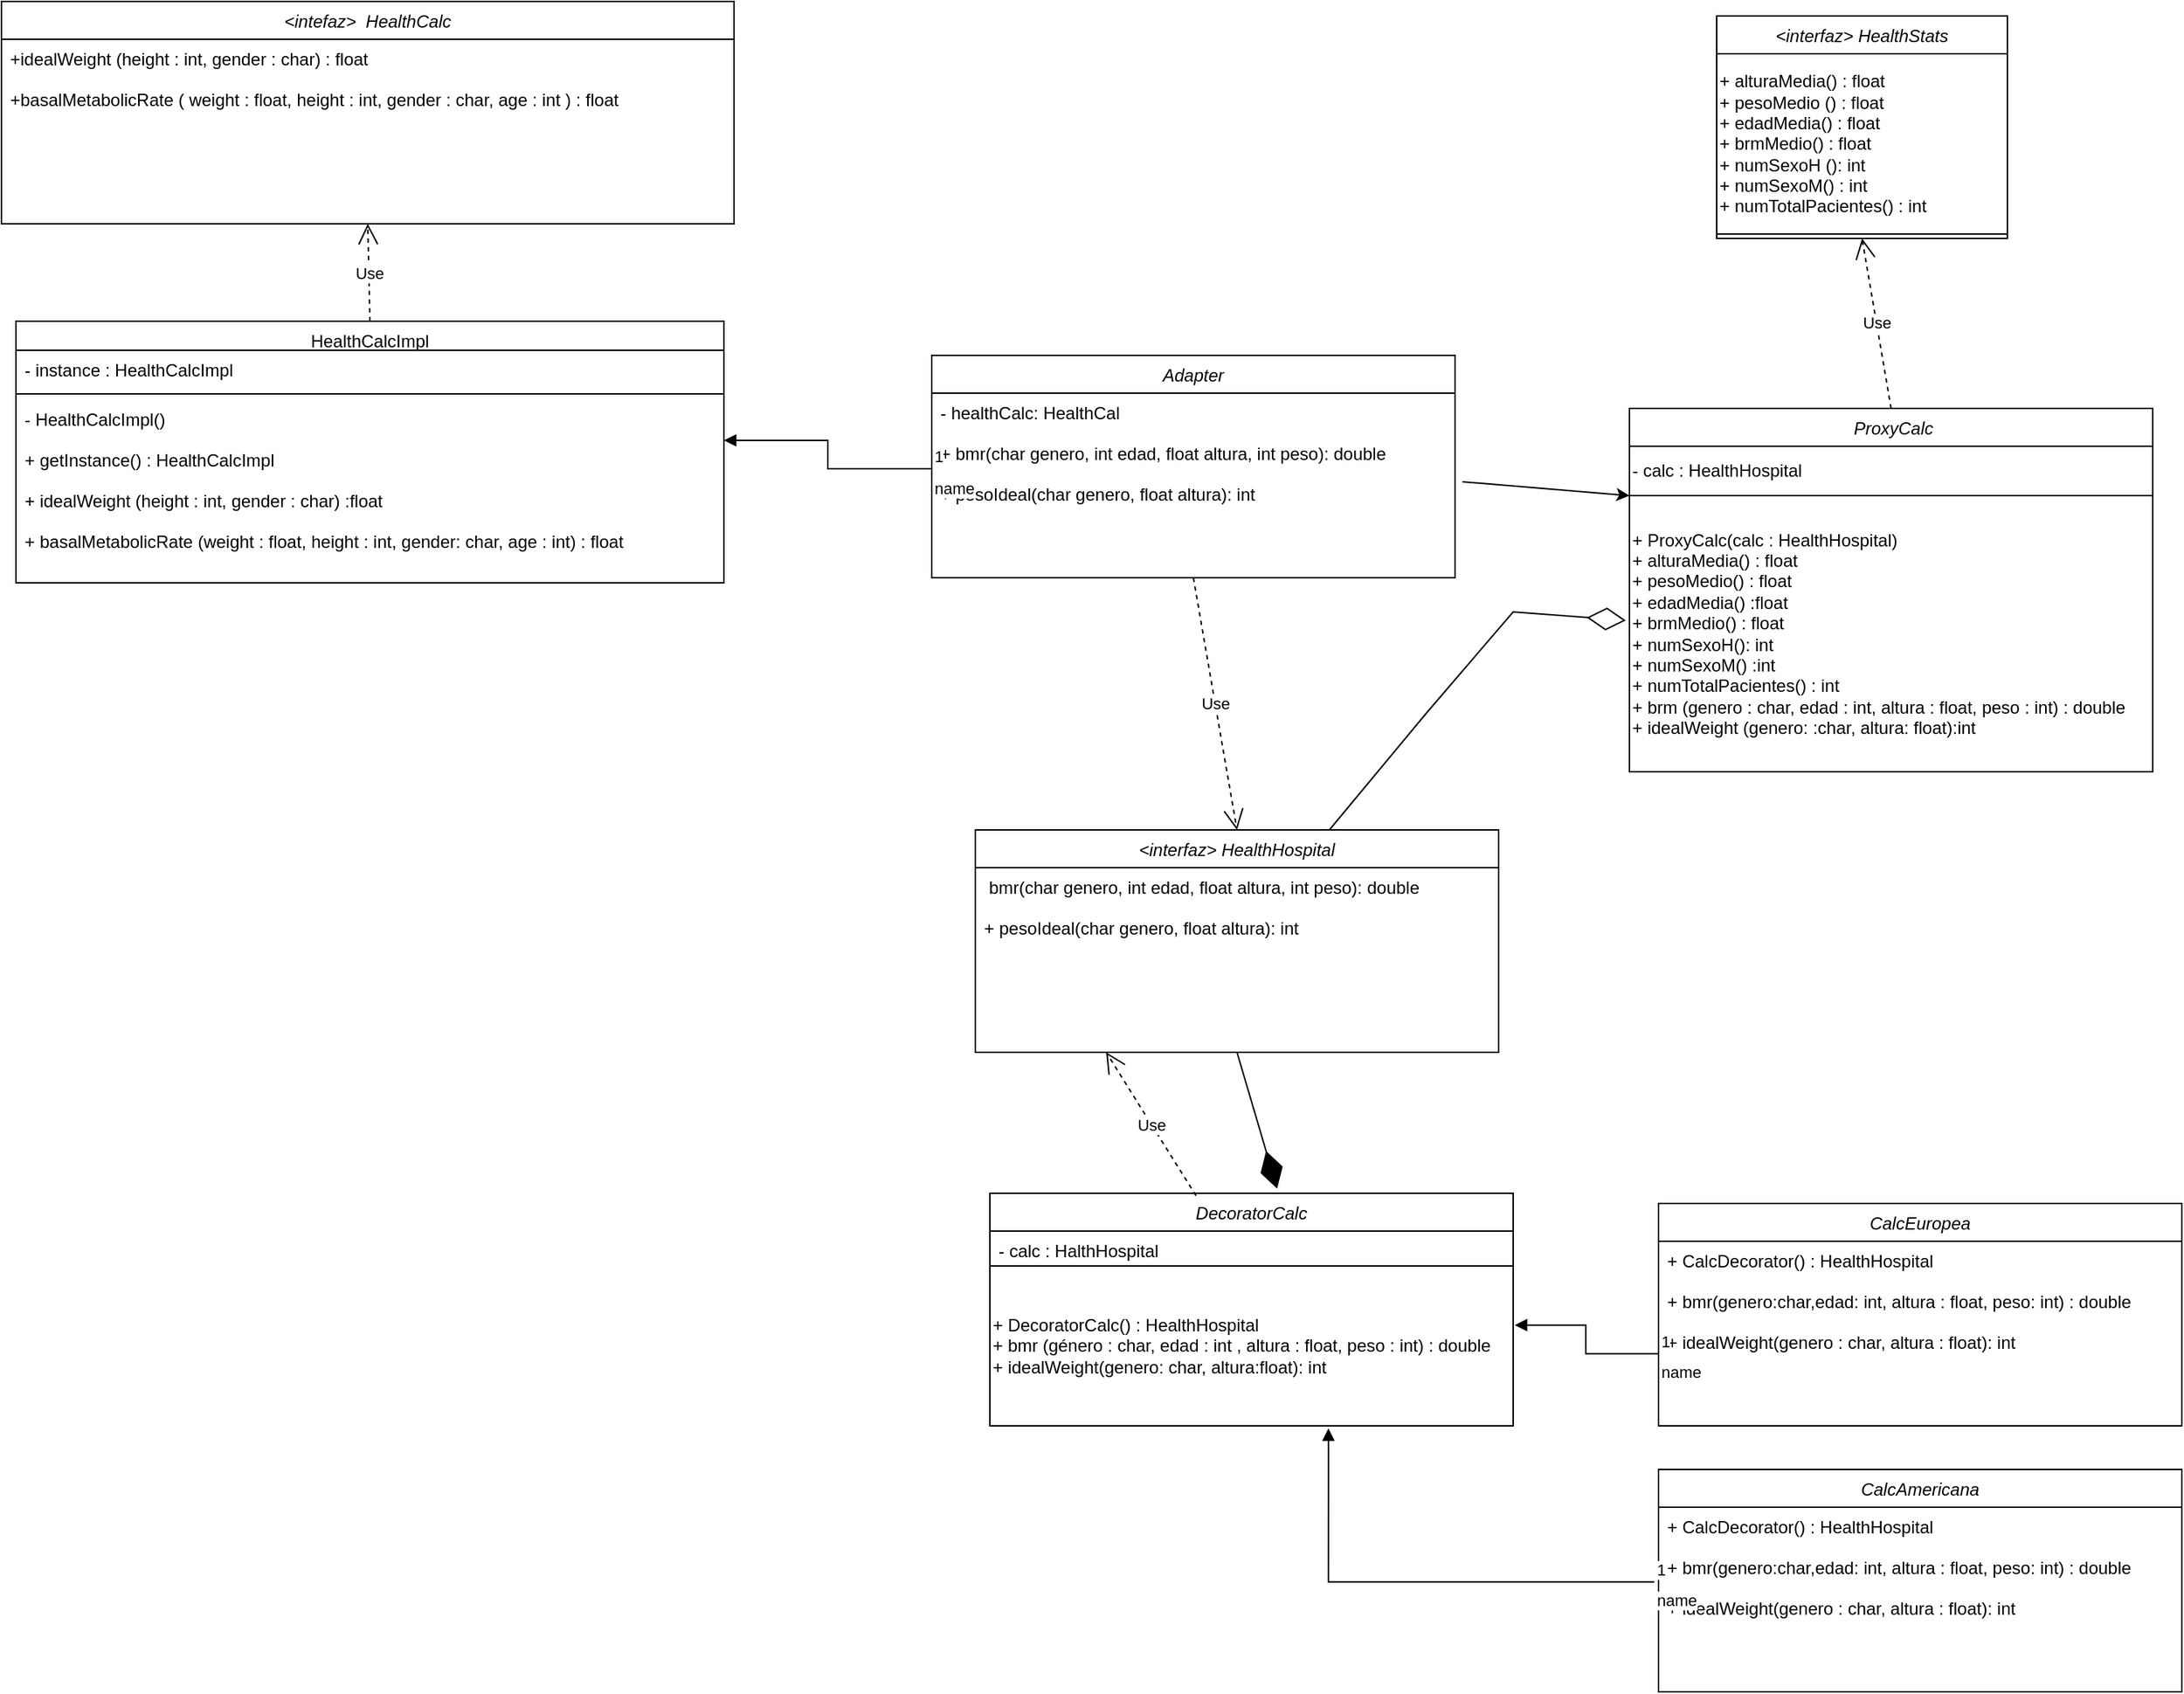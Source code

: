 <mxfile version="24.4.0" type="device">
  <diagram id="C5RBs43oDa-KdzZeNtuy" name="Page-1">
    <mxGraphModel dx="316" dy="345" grid="1" gridSize="10" guides="1" tooltips="1" connect="1" arrows="1" fold="1" page="1" pageScale="1" pageWidth="827" pageHeight="1169" math="0" shadow="0">
      <root>
        <mxCell id="WIyWlLk6GJQsqaUBKTNV-0" />
        <mxCell id="WIyWlLk6GJQsqaUBKTNV-1" parent="WIyWlLk6GJQsqaUBKTNV-0" />
        <mxCell id="zkfFHV4jXpPFQw0GAbJ--0" value="&lt;intefaz&gt;  HealthCalc&#xa;&#xa;&#xa;" style="swimlane;fontStyle=2;align=center;verticalAlign=top;childLayout=stackLayout;horizontal=1;startSize=26;horizontalStack=0;resizeParent=1;resizeLast=0;collapsible=1;marginBottom=0;rounded=0;shadow=0;strokeWidth=1;" parent="WIyWlLk6GJQsqaUBKTNV-1" vertex="1">
          <mxGeometry x="130" y="70" width="504" height="153" as="geometry">
            <mxRectangle x="140" y="70" width="160" height="26" as="alternateBounds" />
          </mxGeometry>
        </mxCell>
        <mxCell id="zkfFHV4jXpPFQw0GAbJ--1" value="+idealWeight (height : int, gender : char) : float &#xa;&#xa;+basalMetabolicRate ( weight : float, height : int, gender : char, age : int ) : float" style="text;align=left;verticalAlign=top;spacingLeft=4;spacingRight=4;overflow=hidden;rotatable=0;points=[[0,0.5],[1,0.5]];portConstraint=eastwest;" parent="zkfFHV4jXpPFQw0GAbJ--0" vertex="1">
          <mxGeometry y="26" width="504" height="60" as="geometry" />
        </mxCell>
        <mxCell id="zkfFHV4jXpPFQw0GAbJ--6" value="HealthCalcImpl" style="swimlane;fontStyle=0;align=center;verticalAlign=top;childLayout=stackLayout;horizontal=1;startSize=20;horizontalStack=0;resizeParent=1;resizeLast=0;collapsible=1;marginBottom=0;rounded=0;shadow=0;strokeWidth=1;" parent="WIyWlLk6GJQsqaUBKTNV-1" vertex="1">
          <mxGeometry x="140" y="290" width="487" height="180" as="geometry">
            <mxRectangle x="130" y="380" width="160" height="26" as="alternateBounds" />
          </mxGeometry>
        </mxCell>
        <mxCell id="zkfFHV4jXpPFQw0GAbJ--7" value="- instance : HealthCalcImpl" style="text;align=left;verticalAlign=top;spacingLeft=4;spacingRight=4;overflow=hidden;rotatable=0;points=[[0,0.5],[1,0.5]];portConstraint=eastwest;" parent="zkfFHV4jXpPFQw0GAbJ--6" vertex="1">
          <mxGeometry y="20" width="487" height="26" as="geometry" />
        </mxCell>
        <mxCell id="zkfFHV4jXpPFQw0GAbJ--9" value="" style="line;html=1;strokeWidth=1;align=left;verticalAlign=middle;spacingTop=-1;spacingLeft=3;spacingRight=3;rotatable=0;labelPosition=right;points=[];portConstraint=eastwest;" parent="zkfFHV4jXpPFQw0GAbJ--6" vertex="1">
          <mxGeometry y="46" width="487" height="8" as="geometry" />
        </mxCell>
        <mxCell id="zkfFHV4jXpPFQw0GAbJ--10" value="- HealthCalcImpl()&#xa;&#xa;+ getInstance() : HealthCalcImpl&#xa;" style="text;align=left;verticalAlign=top;spacingLeft=4;spacingRight=4;overflow=hidden;rotatable=0;points=[[0,0.5],[1,0.5]];portConstraint=eastwest;fontStyle=0" parent="zkfFHV4jXpPFQw0GAbJ--6" vertex="1">
          <mxGeometry y="54" width="487" height="56" as="geometry" />
        </mxCell>
        <mxCell id="zkfFHV4jXpPFQw0GAbJ--11" value="+ idealWeight (height : int, gender : char) :float&#xa;&#xa;+ basalMetabolicRate (weight : float, height : int, gender: char, age : int) : float&#xa;&#xa;" style="text;align=left;verticalAlign=top;spacingLeft=4;spacingRight=4;overflow=hidden;rotatable=0;points=[[0,0.5],[1,0.5]];portConstraint=eastwest;" parent="zkfFHV4jXpPFQw0GAbJ--6" vertex="1">
          <mxGeometry y="110" width="487" height="54" as="geometry" />
        </mxCell>
        <mxCell id="fXgcCaKYvLRKL8QSSEvF-15" value="&lt;interfaz&gt; HealthHospital" style="swimlane;fontStyle=2;align=center;verticalAlign=top;childLayout=stackLayout;horizontal=1;startSize=26;horizontalStack=0;resizeParent=1;resizeLast=0;collapsible=1;marginBottom=0;rounded=0;shadow=0;strokeWidth=1;" vertex="1" parent="WIyWlLk6GJQsqaUBKTNV-1">
          <mxGeometry x="800" y="640" width="360" height="153" as="geometry">
            <mxRectangle x="140" y="70" width="160" height="26" as="alternateBounds" />
          </mxGeometry>
        </mxCell>
        <mxCell id="fXgcCaKYvLRKL8QSSEvF-16" value=" bmr(char genero, int edad, float altura, int peso): double &#xa;&#xa;+ pesoIdeal(char genero, float altura): int " style="text;align=left;verticalAlign=top;spacingLeft=4;spacingRight=4;overflow=hidden;rotatable=0;points=[[0,0.5],[1,0.5]];portConstraint=eastwest;" vertex="1" parent="fXgcCaKYvLRKL8QSSEvF-15">
          <mxGeometry y="26" width="360" height="60" as="geometry" />
        </mxCell>
        <mxCell id="fXgcCaKYvLRKL8QSSEvF-17" value="Adapter" style="swimlane;fontStyle=2;align=center;verticalAlign=top;childLayout=stackLayout;horizontal=1;startSize=26;horizontalStack=0;resizeParent=1;resizeLast=0;collapsible=1;marginBottom=0;rounded=0;shadow=0;strokeWidth=1;" vertex="1" parent="WIyWlLk6GJQsqaUBKTNV-1">
          <mxGeometry x="770" y="313.5" width="360" height="153" as="geometry">
            <mxRectangle x="140" y="70" width="160" height="26" as="alternateBounds" />
          </mxGeometry>
        </mxCell>
        <mxCell id="fXgcCaKYvLRKL8QSSEvF-18" value="- healthCalc: HealthCal&#xa;&#xa;+ bmr(char genero, int edad, float altura, int peso): double &#xa;&#xa;+ pesoIdeal(char genero, float altura): int &#xa;" style="text;align=left;verticalAlign=top;spacingLeft=4;spacingRight=4;overflow=hidden;rotatable=0;points=[[0,0.5],[1,0.5]];portConstraint=eastwest;" vertex="1" parent="fXgcCaKYvLRKL8QSSEvF-17">
          <mxGeometry y="26" width="360" height="104" as="geometry" />
        </mxCell>
        <mxCell id="fXgcCaKYvLRKL8QSSEvF-22" style="edgeStyle=none;rounded=0;orthogonalLoop=1;jettySize=auto;html=1;entryX=0.5;entryY=0;entryDx=0;entryDy=0;" edge="1" parent="WIyWlLk6GJQsqaUBKTNV-1" source="zkfFHV4jXpPFQw0GAbJ--6" target="zkfFHV4jXpPFQw0GAbJ--6">
          <mxGeometry relative="1" as="geometry" />
        </mxCell>
        <mxCell id="fXgcCaKYvLRKL8QSSEvF-25" value="Use" style="endArrow=open;endSize=12;dashed=1;html=1;rounded=0;entryX=0.5;entryY=1;entryDx=0;entryDy=0;exitX=0.5;exitY=0;exitDx=0;exitDy=0;" edge="1" parent="WIyWlLk6GJQsqaUBKTNV-1" source="zkfFHV4jXpPFQw0GAbJ--6" target="zkfFHV4jXpPFQw0GAbJ--0">
          <mxGeometry width="160" relative="1" as="geometry">
            <mxPoint x="600" y="400" as="sourcePoint" />
            <mxPoint x="760" y="400" as="targetPoint" />
          </mxGeometry>
        </mxCell>
        <mxCell id="fXgcCaKYvLRKL8QSSEvF-27" value="name" style="endArrow=block;endFill=1;html=1;edgeStyle=orthogonalEdgeStyle;align=left;verticalAlign=top;rounded=0;entryX=1;entryY=0.5;entryDx=0;entryDy=0;exitX=0;exitY=0.5;exitDx=0;exitDy=0;" edge="1" parent="WIyWlLk6GJQsqaUBKTNV-1" source="fXgcCaKYvLRKL8QSSEvF-18" target="zkfFHV4jXpPFQw0GAbJ--10">
          <mxGeometry x="-1" relative="1" as="geometry">
            <mxPoint x="610" y="520" as="sourcePoint" />
            <mxPoint x="770" y="520" as="targetPoint" />
          </mxGeometry>
        </mxCell>
        <mxCell id="fXgcCaKYvLRKL8QSSEvF-28" value="1" style="edgeLabel;resizable=0;html=1;align=left;verticalAlign=bottom;" connectable="0" vertex="1" parent="fXgcCaKYvLRKL8QSSEvF-27">
          <mxGeometry x="-1" relative="1" as="geometry" />
        </mxCell>
        <mxCell id="fXgcCaKYvLRKL8QSSEvF-29" value="Use" style="endArrow=open;endSize=12;dashed=1;html=1;rounded=0;exitX=0.5;exitY=1;exitDx=0;exitDy=0;entryX=0.5;entryY=0;entryDx=0;entryDy=0;" edge="1" parent="WIyWlLk6GJQsqaUBKTNV-1" source="fXgcCaKYvLRKL8QSSEvF-17" target="fXgcCaKYvLRKL8QSSEvF-15">
          <mxGeometry width="160" relative="1" as="geometry">
            <mxPoint x="910" y="630" as="sourcePoint" />
            <mxPoint x="870" y="480" as="targetPoint" />
          </mxGeometry>
        </mxCell>
        <mxCell id="fXgcCaKYvLRKL8QSSEvF-30" value="&lt;interfaz&gt; HealthStats" style="swimlane;fontStyle=2;align=center;verticalAlign=top;childLayout=stackLayout;horizontal=1;startSize=26;horizontalStack=0;resizeParent=1;resizeLast=0;collapsible=1;marginBottom=0;rounded=0;shadow=0;strokeWidth=1;" vertex="1" parent="WIyWlLk6GJQsqaUBKTNV-1">
          <mxGeometry x="1310" y="80" width="200" height="153" as="geometry">
            <mxRectangle x="140" y="70" width="160" height="26" as="alternateBounds" />
          </mxGeometry>
        </mxCell>
        <mxCell id="fXgcCaKYvLRKL8QSSEvF-32" value="+ alturaMedia() : float&lt;div&gt;+ pesoMedio () : float&lt;/div&gt;&lt;div&gt;+ edadMedia() : float&lt;/div&gt;&lt;div&gt;+ brmMedio() : float&lt;/div&gt;&lt;div&gt;+ numSexoH (): int&lt;/div&gt;&lt;div&gt;+ numSexoM() : int&lt;/div&gt;&lt;div&gt;+ numTotalPacientes() : int&lt;/div&gt;" style="whiteSpace=wrap;html=1;align=left;" vertex="1" parent="fXgcCaKYvLRKL8QSSEvF-30">
          <mxGeometry y="26" width="200" height="124" as="geometry" />
        </mxCell>
        <mxCell id="fXgcCaKYvLRKL8QSSEvF-35" value="Use" style="endArrow=open;endSize=12;dashed=1;html=1;rounded=0;entryX=0.5;entryY=1;entryDx=0;entryDy=0;exitX=0.5;exitY=0;exitDx=0;exitDy=0;" edge="1" parent="WIyWlLk6GJQsqaUBKTNV-1" source="fXgcCaKYvLRKL8QSSEvF-37" target="fXgcCaKYvLRKL8QSSEvF-30">
          <mxGeometry width="160" relative="1" as="geometry">
            <mxPoint x="1190" y="430" as="sourcePoint" />
            <mxPoint x="1350" y="430" as="targetPoint" />
          </mxGeometry>
        </mxCell>
        <mxCell id="fXgcCaKYvLRKL8QSSEvF-37" value=" ProxyCalc" style="swimlane;fontStyle=2;align=center;verticalAlign=top;childLayout=stackLayout;horizontal=1;startSize=26;horizontalStack=0;resizeParent=1;resizeLast=0;collapsible=1;marginBottom=0;rounded=0;shadow=0;strokeWidth=1;" vertex="1" parent="WIyWlLk6GJQsqaUBKTNV-1">
          <mxGeometry x="1250" y="350" width="360" height="250" as="geometry">
            <mxRectangle x="140" y="70" width="160" height="26" as="alternateBounds" />
          </mxGeometry>
        </mxCell>
        <mxCell id="fXgcCaKYvLRKL8QSSEvF-39" value="- calc : HealthHospital" style="whiteSpace=wrap;html=1;align=left;" vertex="1" parent="fXgcCaKYvLRKL8QSSEvF-37">
          <mxGeometry y="26" width="360" height="34" as="geometry" />
        </mxCell>
        <mxCell id="fXgcCaKYvLRKL8QSSEvF-38" value="+ ProxyCalc(calc : HealthHospital)&lt;div&gt;+ alturaMedia() : float&lt;/div&gt;&lt;div&gt;+ pesoMedio() : float&lt;/div&gt;&lt;div&gt;+ edadMedia() :float&lt;/div&gt;&lt;div&gt;+ brmMedio() : float&lt;/div&gt;&lt;div&gt;+ numSexoH(): int&lt;/div&gt;&lt;div&gt;+ numSexoM() :int&lt;/div&gt;&lt;div&gt;+ numTotalPacientes() : int&lt;/div&gt;&lt;div&gt;+ brm (genero : char, edad : int, altura : float, peso : int) : double&lt;/div&gt;&lt;div&gt;+ idealWeight (genero: :char, altura: float):int&lt;/div&gt;" style="whiteSpace=wrap;html=1;align=left;" vertex="1" parent="fXgcCaKYvLRKL8QSSEvF-37">
          <mxGeometry y="60" width="360" height="190" as="geometry" />
        </mxCell>
        <mxCell id="fXgcCaKYvLRKL8QSSEvF-41" style="edgeStyle=none;rounded=0;orthogonalLoop=1;jettySize=auto;html=1;exitX=0.25;exitY=0;exitDx=0;exitDy=0;" edge="1" parent="WIyWlLk6GJQsqaUBKTNV-1" source="fXgcCaKYvLRKL8QSSEvF-37" target="fXgcCaKYvLRKL8QSSEvF-37">
          <mxGeometry relative="1" as="geometry" />
        </mxCell>
        <mxCell id="fXgcCaKYvLRKL8QSSEvF-43" value="" style="endArrow=classic;html=1;rounded=0;exitX=1.014;exitY=0.586;exitDx=0;exitDy=0;exitPerimeter=0;entryX=0;entryY=0;entryDx=0;entryDy=0;" edge="1" parent="WIyWlLk6GJQsqaUBKTNV-1" source="fXgcCaKYvLRKL8QSSEvF-18" target="fXgcCaKYvLRKL8QSSEvF-38">
          <mxGeometry width="50" height="50" relative="1" as="geometry">
            <mxPoint x="1170" y="340" as="sourcePoint" />
            <mxPoint x="1220" y="290" as="targetPoint" />
          </mxGeometry>
        </mxCell>
        <mxCell id="fXgcCaKYvLRKL8QSSEvF-44" value="" style="endArrow=diamondThin;endFill=0;endSize=24;html=1;rounded=0;entryX=-0.007;entryY=0.452;entryDx=0;entryDy=0;entryPerimeter=0;" edge="1" parent="WIyWlLk6GJQsqaUBKTNV-1" source="fXgcCaKYvLRKL8QSSEvF-15" target="fXgcCaKYvLRKL8QSSEvF-38">
          <mxGeometry width="160" relative="1" as="geometry">
            <mxPoint x="1130" y="230" as="sourcePoint" />
            <mxPoint x="1300" y="380" as="targetPoint" />
            <Array as="points">
              <mxPoint x="1110" y="560" />
              <mxPoint x="1170" y="490" />
            </Array>
          </mxGeometry>
        </mxCell>
        <mxCell id="fXgcCaKYvLRKL8QSSEvF-46" value="DecoratorCalc" style="swimlane;fontStyle=2;align=center;verticalAlign=top;childLayout=stackLayout;horizontal=1;startSize=26;horizontalStack=0;resizeParent=1;resizeLast=0;collapsible=1;marginBottom=0;rounded=0;shadow=0;strokeWidth=1;" vertex="1" parent="WIyWlLk6GJQsqaUBKTNV-1">
          <mxGeometry x="810" y="890" width="360" height="153" as="geometry">
            <mxRectangle x="140" y="70" width="160" height="26" as="alternateBounds" />
          </mxGeometry>
        </mxCell>
        <mxCell id="fXgcCaKYvLRKL8QSSEvF-47" value="- calc : HalthHospital" style="text;align=left;verticalAlign=top;spacingLeft=4;spacingRight=4;overflow=hidden;rotatable=0;points=[[0,0.5],[1,0.5]];portConstraint=eastwest;" vertex="1" parent="fXgcCaKYvLRKL8QSSEvF-46">
          <mxGeometry y="26" width="360" height="34" as="geometry" />
        </mxCell>
        <mxCell id="fXgcCaKYvLRKL8QSSEvF-48" value="Text" style="text;html=1;align=center;verticalAlign=middle;resizable=0;points=[];autosize=1;strokeColor=none;fillColor=none;" vertex="1" parent="WIyWlLk6GJQsqaUBKTNV-1">
          <mxGeometry x="845" y="968" width="50" height="30" as="geometry" />
        </mxCell>
        <mxCell id="fXgcCaKYvLRKL8QSSEvF-49" value="+ DecoratorCalc() : HealthHospital&lt;div&gt;+ bmr (género : char, edad : int , altura : float, peso : int) : double&lt;/div&gt;&lt;div&gt;+ idealWeight(genero: char, altura:float): int&lt;/div&gt;" style="whiteSpace=wrap;html=1;align=left;" vertex="1" parent="WIyWlLk6GJQsqaUBKTNV-1">
          <mxGeometry x="810" y="940" width="360" height="110" as="geometry" />
        </mxCell>
        <mxCell id="fXgcCaKYvLRKL8QSSEvF-50" value="Use" style="endArrow=open;endSize=12;dashed=1;html=1;rounded=0;entryX=0.25;entryY=1;entryDx=0;entryDy=0;exitX=0.394;exitY=0.011;exitDx=0;exitDy=0;exitPerimeter=0;" edge="1" parent="WIyWlLk6GJQsqaUBKTNV-1" source="fXgcCaKYvLRKL8QSSEvF-46" target="fXgcCaKYvLRKL8QSSEvF-15">
          <mxGeometry width="160" relative="1" as="geometry">
            <mxPoint x="900" y="890" as="sourcePoint" />
            <mxPoint x="1060" y="940" as="targetPoint" />
          </mxGeometry>
        </mxCell>
        <mxCell id="fXgcCaKYvLRKL8QSSEvF-51" value="" style="endArrow=diamondThin;endFill=1;endSize=24;html=1;rounded=0;entryX=0.549;entryY=-0.021;entryDx=0;entryDy=0;entryPerimeter=0;exitX=0.5;exitY=1;exitDx=0;exitDy=0;" edge="1" parent="WIyWlLk6GJQsqaUBKTNV-1" source="fXgcCaKYvLRKL8QSSEvF-15" target="fXgcCaKYvLRKL8QSSEvF-46">
          <mxGeometry width="160" relative="1" as="geometry">
            <mxPoint x="900" y="730" as="sourcePoint" />
            <mxPoint x="1060" y="730" as="targetPoint" />
          </mxGeometry>
        </mxCell>
        <mxCell id="fXgcCaKYvLRKL8QSSEvF-52" value="CalcEuropea" style="swimlane;fontStyle=2;align=center;verticalAlign=top;childLayout=stackLayout;horizontal=1;startSize=26;horizontalStack=0;resizeParent=1;resizeLast=0;collapsible=1;marginBottom=0;rounded=0;shadow=0;strokeWidth=1;" vertex="1" parent="WIyWlLk6GJQsqaUBKTNV-1">
          <mxGeometry x="1270" y="897" width="360" height="153" as="geometry">
            <mxRectangle x="140" y="70" width="160" height="26" as="alternateBounds" />
          </mxGeometry>
        </mxCell>
        <mxCell id="fXgcCaKYvLRKL8QSSEvF-53" value="+ CalcDecorator() : HealthHospital&#xa;&#xa;+ bmr(genero:char,edad: int, altura : float, peso: int) : double&#xa;&#xa;+ idealWeight(genero : char, altura : float): int" style="text;align=left;verticalAlign=top;spacingLeft=4;spacingRight=4;overflow=hidden;rotatable=0;points=[[0,0.5],[1,0.5]];portConstraint=eastwest;" vertex="1" parent="fXgcCaKYvLRKL8QSSEvF-52">
          <mxGeometry y="26" width="360" height="114" as="geometry" />
        </mxCell>
        <mxCell id="fXgcCaKYvLRKL8QSSEvF-54" value="CalcAmericana" style="swimlane;fontStyle=2;align=center;verticalAlign=top;childLayout=stackLayout;horizontal=1;startSize=26;horizontalStack=0;resizeParent=1;resizeLast=0;collapsible=1;marginBottom=0;rounded=0;shadow=0;strokeWidth=1;" vertex="1" parent="WIyWlLk6GJQsqaUBKTNV-1">
          <mxGeometry x="1270" y="1080" width="360" height="153" as="geometry">
            <mxRectangle x="140" y="70" width="160" height="26" as="alternateBounds" />
          </mxGeometry>
        </mxCell>
        <mxCell id="fXgcCaKYvLRKL8QSSEvF-55" value="+ CalcDecorator() : HealthHospital&#xa;&#xa;+ bmr(genero:char,edad: int, altura : float, peso: int) : double&#xa;&#xa;+ idealWeight(genero : char, altura : float): int" style="text;align=left;verticalAlign=top;spacingLeft=4;spacingRight=4;overflow=hidden;rotatable=0;points=[[0,0.5],[1,0.5]];portConstraint=eastwest;" vertex="1" parent="fXgcCaKYvLRKL8QSSEvF-54">
          <mxGeometry y="26" width="360" height="114" as="geometry" />
        </mxCell>
        <mxCell id="fXgcCaKYvLRKL8QSSEvF-56" value="name" style="endArrow=block;endFill=1;html=1;edgeStyle=orthogonalEdgeStyle;align=left;verticalAlign=top;rounded=0;entryX=0.647;entryY=1.016;entryDx=0;entryDy=0;entryPerimeter=0;exitX=-0.008;exitY=0.451;exitDx=0;exitDy=0;exitPerimeter=0;" edge="1" parent="WIyWlLk6GJQsqaUBKTNV-1" source="fXgcCaKYvLRKL8QSSEvF-55" target="fXgcCaKYvLRKL8QSSEvF-49">
          <mxGeometry x="-1" relative="1" as="geometry">
            <mxPoint x="1260" y="1130" as="sourcePoint" />
            <mxPoint x="1420" y="1130" as="targetPoint" />
          </mxGeometry>
        </mxCell>
        <mxCell id="fXgcCaKYvLRKL8QSSEvF-57" value="1" style="edgeLabel;resizable=0;html=1;align=left;verticalAlign=bottom;" connectable="0" vertex="1" parent="fXgcCaKYvLRKL8QSSEvF-56">
          <mxGeometry x="-1" relative="1" as="geometry" />
        </mxCell>
        <mxCell id="fXgcCaKYvLRKL8QSSEvF-58" value="name" style="endArrow=block;endFill=1;html=1;edgeStyle=orthogonalEdgeStyle;align=left;verticalAlign=top;rounded=0;entryX=1.003;entryY=0.37;entryDx=0;entryDy=0;entryPerimeter=0;exitX=-0.001;exitY=0.679;exitDx=0;exitDy=0;exitPerimeter=0;" edge="1" parent="WIyWlLk6GJQsqaUBKTNV-1" source="fXgcCaKYvLRKL8QSSEvF-53" target="fXgcCaKYvLRKL8QSSEvF-49">
          <mxGeometry x="-1" relative="1" as="geometry">
            <mxPoint x="1294" y="1005" as="sourcePoint" />
            <mxPoint x="1070" y="900" as="targetPoint" />
          </mxGeometry>
        </mxCell>
        <mxCell id="fXgcCaKYvLRKL8QSSEvF-59" value="1" style="edgeLabel;resizable=0;html=1;align=left;verticalAlign=bottom;" connectable="0" vertex="1" parent="fXgcCaKYvLRKL8QSSEvF-58">
          <mxGeometry x="-1" relative="1" as="geometry" />
        </mxCell>
      </root>
    </mxGraphModel>
  </diagram>
</mxfile>
